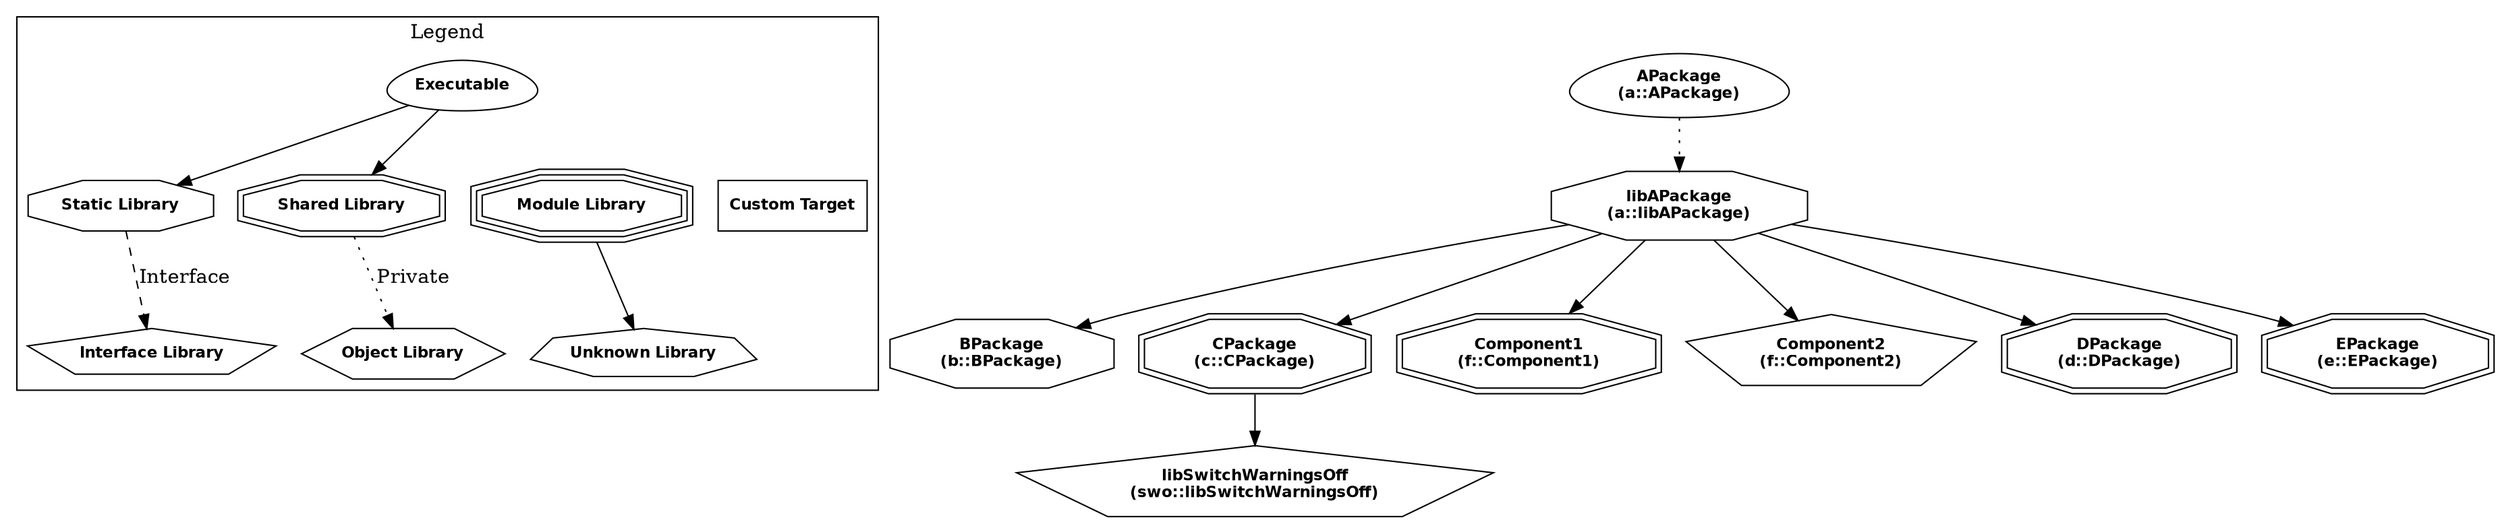 digraph "CPFTargetDependencyGraph" {
node [
 fontsize = "11", fontname="Helvetica-Bold"
];
subgraph clusterLegend {
  label = "Legend";
  color = black;
  edge [ style = invis ];
  legendNode0 [ label = "Executable", shape = egg ];
  legendNode1 [ label = "Static Library", shape = octagon ];
  legendNode2 [ label = "Shared Library", shape = doubleoctagon ];
  legendNode3 [ label = "Module Library", shape = tripleoctagon ];
  legendNode4 [ label = "Interface Library", shape = pentagon ];
  legendNode5 [ label = "Object Library", shape = hexagon ];
  legendNode6 [ label = "Unknown Library", shape = septagon ];
  legendNode7 [ label = "Custom Target", shape = box ];
  legendNode0 -> legendNode1 [ style = solid ];
  legendNode0 -> legendNode2 [ style = solid ];
  legendNode0 -> legendNode3;
  legendNode1 -> legendNode4 [ label = "Interface", style = dashed ];
  legendNode2 -> legendNode5 [ label = "Private", style = dotted ];
  legendNode3 -> legendNode6 [ style = solid ];
  legendNode0 -> legendNode7;
}
    "node0" [ label = "APackage\n(a::APackage)", shape = egg ];
    "node1" [ label = "libAPackage\n(a::libAPackage)", shape = octagon ];
    "node2" [ label = "BPackage\n(b::BPackage)", shape = octagon ];
    "node1" -> "node2"  // libAPackage -> BPackage
    "node3" [ label = "CPackage\n(c::CPackage)", shape = doubleoctagon ];
    "node4" [ label = "libSwitchWarningsOff\n(swo::libSwitchWarningsOff)", shape = pentagon ];
    "node3" -> "node4"  // CPackage -> libSwitchWarningsOff
    "node1" -> "node3"  // libAPackage -> CPackage
    "node5" [ label = "Component1\n(f::Component1)", shape = doubleoctagon ];
    "node1" -> "node5"  // libAPackage -> Component1
    "node6" [ label = "Component2\n(f::Component2)", shape = pentagon ];
    "node1" -> "node6"  // libAPackage -> Component2
    "node7" [ label = "DPackage\n(d::DPackage)", shape = doubleoctagon ];
    "node1" -> "node7"  // libAPackage -> DPackage
    "node8" [ label = "EPackage\n(e::EPackage)", shape = doubleoctagon ];
    "node1" -> "node8"  // libAPackage -> EPackage
    "node0" -> "node1" [ style = dotted ] // APackage -> libAPackage
}
